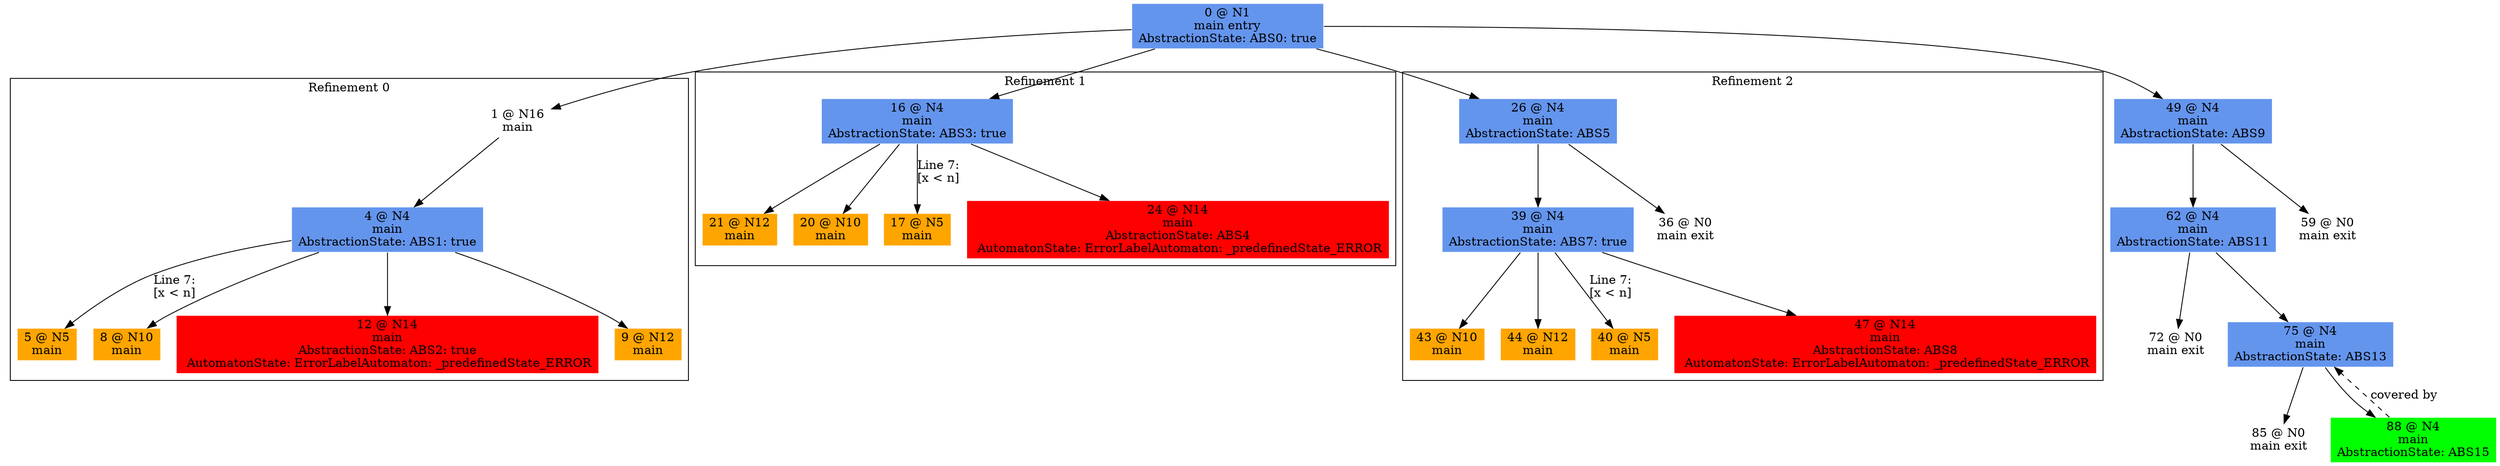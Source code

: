 digraph ARG {
node [style="filled" shape="box" color="white"]
subgraph cluster_0 {
label="Refinement 0"
1 [label="1 @ N16\nmain\n" id="1"]
4 [fillcolor="cornflowerblue" label="4 @ N4\nmain\nAbstractionState: ABS1: true\n" id="4"]
5 [fillcolor="orange" label="5 @ N5\nmain\n" id="5"]
8 [fillcolor="orange" label="8 @ N10\nmain\n" id="8"]
12 [fillcolor="red" label="12 @ N14\nmain\nAbstractionState: ABS2: true\n AutomatonState: ErrorLabelAutomaton: _predefinedState_ERROR\n" id="12"]
9 [fillcolor="orange" label="9 @ N12\nmain\n" id="9"]
1 -> 4 []
4 -> 9 []
4 -> 12 []
4 -> 8 []
4 -> 5 [label="Line 7: \l[x < n]\l" id="4 -> 5"]
}
0 -> 1
subgraph cluster_1 {
label="Refinement 1"
16 [fillcolor="cornflowerblue" label="16 @ N4\nmain\nAbstractionState: ABS3: true\n" id="16"]
21 [fillcolor="orange" label="21 @ N12\nmain\n" id="21"]
20 [fillcolor="orange" label="20 @ N10\nmain\n" id="20"]
17 [fillcolor="orange" label="17 @ N5\nmain\n" id="17"]
24 [fillcolor="red" label="24 @ N14\nmain\nAbstractionState: ABS4\n AutomatonState: ErrorLabelAutomaton: _predefinedState_ERROR\n" id="24"]
16 -> 24 []
16 -> 17 [label="Line 7: \l[x < n]\l" id="16 -> 17"]
16 -> 20 []
16 -> 21 []
}
0 -> 16
subgraph cluster_2 {
label="Refinement 2"
26 [fillcolor="cornflowerblue" label="26 @ N4\nmain\nAbstractionState: ABS5\n" id="26"]
39 [fillcolor="cornflowerblue" label="39 @ N4\nmain\nAbstractionState: ABS7: true\n" id="39"]
43 [fillcolor="orange" label="43 @ N10\nmain\n" id="43"]
44 [fillcolor="orange" label="44 @ N12\nmain\n" id="44"]
40 [fillcolor="orange" label="40 @ N5\nmain\n" id="40"]
47 [fillcolor="red" label="47 @ N14\nmain\nAbstractionState: ABS8\n AutomatonState: ErrorLabelAutomaton: _predefinedState_ERROR\n" id="47"]
36 [label="36 @ N0\nmain exit\n" id="36"]
26 -> 36 []
26 -> 39 []
39 -> 47 []
39 -> 40 [label="Line 7: \l[x < n]\l" id="39 -> 40"]
39 -> 44 []
39 -> 43 []
}
0 -> 26
0 [fillcolor="cornflowerblue" label="0 @ N1\nmain entry\nAbstractionState: ABS0: true\n" id="0"]
49 [fillcolor="cornflowerblue" label="49 @ N4\nmain\nAbstractionState: ABS9\n" id="49"]
62 [fillcolor="cornflowerblue" label="62 @ N4\nmain\nAbstractionState: ABS11\n" id="62"]
72 [label="72 @ N0\nmain exit\n" id="72"]
75 [fillcolor="cornflowerblue" label="75 @ N4\nmain\nAbstractionState: ABS13\n" id="75"]
85 [label="85 @ N0\nmain exit\n" id="85"]
88 [fillcolor="green" label="88 @ N4\nmain\nAbstractionState: ABS15\n" id="88"]
59 [label="59 @ N0\nmain exit\n" id="59"]
0 -> 49 []
49 -> 59 []
49 -> 62 []
62 -> 75 []
62 -> 72 []
88 -> 75 [style="dashed" weight="0" label="covered by"]
75 -> 88 []
75 -> 85 []
}
